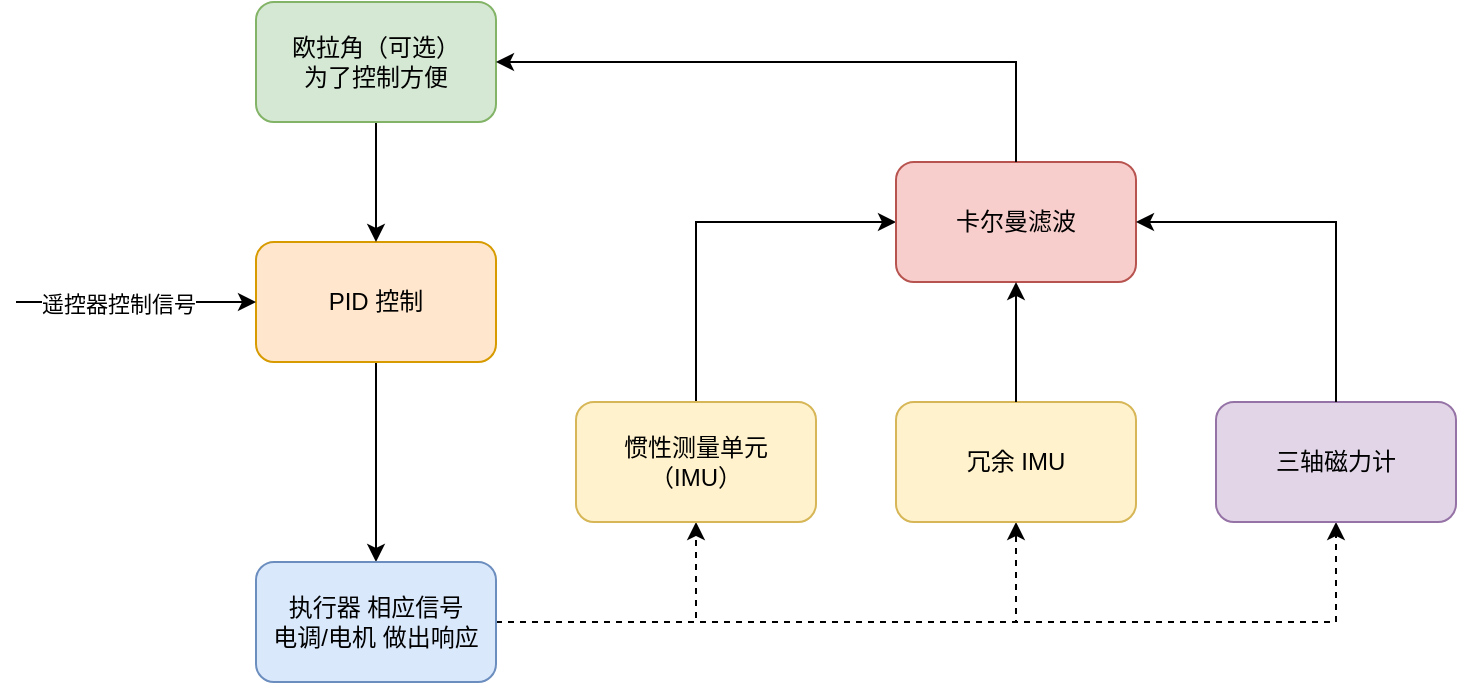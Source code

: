 <mxfile version="14.3.0" type="device"><diagram id="4G-XyxpjBQYpaZbuSf_i" name="Page-1"><mxGraphModel dx="855" dy="459" grid="1" gridSize="10" guides="1" tooltips="1" connect="1" arrows="1" fold="1" page="1" pageScale="1" pageWidth="850" pageHeight="1100" math="0" shadow="0"><root><mxCell id="0"/><mxCell id="1" parent="0"/><mxCell id="mIvpJ44DCH79QGW5MI6z-11" value="" style="edgeStyle=orthogonalEdgeStyle;rounded=0;orthogonalLoop=1;jettySize=auto;html=1;" edge="1" parent="1" source="mIvpJ44DCH79QGW5MI6z-1" target="mIvpJ44DCH79QGW5MI6z-10"><mxGeometry relative="1" as="geometry"/></mxCell><mxCell id="mIvpJ44DCH79QGW5MI6z-1" value="PID 控制" style="rounded=1;whiteSpace=wrap;html=1;fillColor=#ffe6cc;strokeColor=#d79b00;" vertex="1" parent="1"><mxGeometry x="160" y="210" width="120" height="60" as="geometry"/></mxCell><mxCell id="mIvpJ44DCH79QGW5MI6z-2" value="" style="endArrow=classic;html=1;entryX=0;entryY=0.5;entryDx=0;entryDy=0;" edge="1" parent="1" target="mIvpJ44DCH79QGW5MI6z-1"><mxGeometry width="50" height="50" relative="1" as="geometry"><mxPoint x="40" y="240" as="sourcePoint"/><mxPoint x="120" y="220" as="targetPoint"/></mxGeometry></mxCell><mxCell id="mIvpJ44DCH79QGW5MI6z-3" value="遥控器控制信号" style="edgeLabel;html=1;align=center;verticalAlign=middle;resizable=0;points=[];" vertex="1" connectable="0" parent="mIvpJ44DCH79QGW5MI6z-2"><mxGeometry x="-0.15" y="-1" relative="1" as="geometry"><mxPoint as="offset"/></mxGeometry></mxCell><mxCell id="mIvpJ44DCH79QGW5MI6z-6" value="" style="edgeStyle=orthogonalEdgeStyle;rounded=0;orthogonalLoop=1;jettySize=auto;html=1;entryX=0;entryY=0.5;entryDx=0;entryDy=0;" edge="1" parent="1" source="mIvpJ44DCH79QGW5MI6z-12" target="mIvpJ44DCH79QGW5MI6z-7"><mxGeometry relative="1" as="geometry"><mxPoint x="380" y="210" as="sourcePoint"/><Array as="points"><mxPoint x="380" y="200"/></Array></mxGeometry></mxCell><mxCell id="mIvpJ44DCH79QGW5MI6z-7" value="卡尔曼滤波" style="rounded=1;whiteSpace=wrap;html=1;fillColor=#f8cecc;strokeColor=#b85450;" vertex="1" parent="1"><mxGeometry x="480" y="170" width="120" height="60" as="geometry"/></mxCell><mxCell id="mIvpJ44DCH79QGW5MI6z-17" value="" style="edgeStyle=orthogonalEdgeStyle;rounded=0;orthogonalLoop=1;jettySize=auto;html=1;dashed=1;" edge="1" parent="1" source="mIvpJ44DCH79QGW5MI6z-10" target="mIvpJ44DCH79QGW5MI6z-18"><mxGeometry relative="1" as="geometry"/></mxCell><mxCell id="mIvpJ44DCH79QGW5MI6z-19" value="" style="edgeStyle=orthogonalEdgeStyle;rounded=0;orthogonalLoop=1;jettySize=auto;html=1;dashed=1;" edge="1" parent="1" source="mIvpJ44DCH79QGW5MI6z-10" target="mIvpJ44DCH79QGW5MI6z-12"><mxGeometry relative="1" as="geometry"/></mxCell><mxCell id="mIvpJ44DCH79QGW5MI6z-24" value="" style="edgeStyle=orthogonalEdgeStyle;rounded=0;orthogonalLoop=1;jettySize=auto;html=1;dashed=1;" edge="1" parent="1" source="mIvpJ44DCH79QGW5MI6z-10" target="mIvpJ44DCH79QGW5MI6z-20"><mxGeometry relative="1" as="geometry"/></mxCell><mxCell id="mIvpJ44DCH79QGW5MI6z-10" value="&lt;div&gt;执行器 相应信号&lt;/div&gt;&lt;div&gt;电调/电机 做出响应&lt;br&gt;&lt;/div&gt;" style="rounded=1;whiteSpace=wrap;html=1;fillColor=#dae8fc;strokeColor=#6c8ebf;" vertex="1" parent="1"><mxGeometry x="160" y="370" width="120" height="60" as="geometry"/></mxCell><mxCell id="mIvpJ44DCH79QGW5MI6z-12" value="&lt;div&gt;惯性测量单元&lt;/div&gt;&lt;div&gt;（IMU）&lt;/div&gt;" style="rounded=1;whiteSpace=wrap;html=1;fillColor=#fff2cc;strokeColor=#d6b656;" vertex="1" parent="1"><mxGeometry x="320" y="290" width="120" height="60" as="geometry"/></mxCell><mxCell id="mIvpJ44DCH79QGW5MI6z-18" value="冗余 IMU" style="rounded=1;whiteSpace=wrap;html=1;fillColor=#fff2cc;strokeColor=#d6b656;" vertex="1" parent="1"><mxGeometry x="480" y="290" width="120" height="60" as="geometry"/></mxCell><mxCell id="mIvpJ44DCH79QGW5MI6z-20" value="三轴磁力计" style="rounded=1;whiteSpace=wrap;html=1;fillColor=#e1d5e7;strokeColor=#9673a6;" vertex="1" parent="1"><mxGeometry x="640" y="290" width="120" height="60" as="geometry"/></mxCell><mxCell id="mIvpJ44DCH79QGW5MI6z-25" value="" style="edgeStyle=orthogonalEdgeStyle;rounded=1;orthogonalLoop=1;jettySize=auto;html=1;exitX=0.5;exitY=0;exitDx=0;exitDy=0;" edge="1" parent="1" source="mIvpJ44DCH79QGW5MI6z-18" target="mIvpJ44DCH79QGW5MI6z-7"><mxGeometry relative="1" as="geometry"><mxPoint x="540" y="210" as="sourcePoint"/></mxGeometry></mxCell><mxCell id="mIvpJ44DCH79QGW5MI6z-26" value="" style="edgeStyle=orthogonalEdgeStyle;rounded=0;orthogonalLoop=1;jettySize=auto;html=1;exitX=0.5;exitY=0;exitDx=0;exitDy=0;" edge="1" parent="1" source="mIvpJ44DCH79QGW5MI6z-20" target="mIvpJ44DCH79QGW5MI6z-7"><mxGeometry relative="1" as="geometry"><mxPoint x="700" y="210" as="sourcePoint"/><Array as="points"><mxPoint x="700" y="200"/></Array></mxGeometry></mxCell><mxCell id="mIvpJ44DCH79QGW5MI6z-29" value="" style="edgeStyle=orthogonalEdgeStyle;rounded=1;orthogonalLoop=1;jettySize=auto;html=1;" edge="1" parent="1" source="mIvpJ44DCH79QGW5MI6z-5" target="mIvpJ44DCH79QGW5MI6z-1"><mxGeometry relative="1" as="geometry"/></mxCell><mxCell id="mIvpJ44DCH79QGW5MI6z-5" value="&lt;div&gt;欧拉角（可选）&lt;/div&gt;&lt;div&gt;为了控制方便&lt;br&gt;&lt;/div&gt;" style="rounded=1;whiteSpace=wrap;html=1;fillColor=#d5e8d4;strokeColor=#82b366;" vertex="1" parent="1"><mxGeometry x="160" y="90" width="120" height="60" as="geometry"/></mxCell><mxCell id="mIvpJ44DCH79QGW5MI6z-28" value="" style="edgeStyle=orthogonalEdgeStyle;rounded=0;orthogonalLoop=1;jettySize=auto;html=1;" edge="1" parent="1" source="mIvpJ44DCH79QGW5MI6z-7" target="mIvpJ44DCH79QGW5MI6z-5"><mxGeometry relative="1" as="geometry"><mxPoint x="540" y="90" as="sourcePoint"/><mxPoint x="220" y="210" as="targetPoint"/><Array as="points"><mxPoint x="540" y="120"/></Array></mxGeometry></mxCell></root></mxGraphModel></diagram></mxfile>